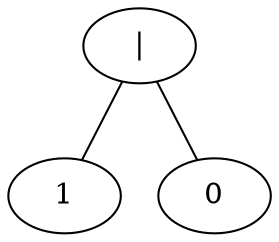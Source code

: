 graph "1" {
  "0"[label ="1"];
  "1"[label ="|"];
  "2"[label ="0"];
    "1" -- "0";
    "1" -- "2";
}
